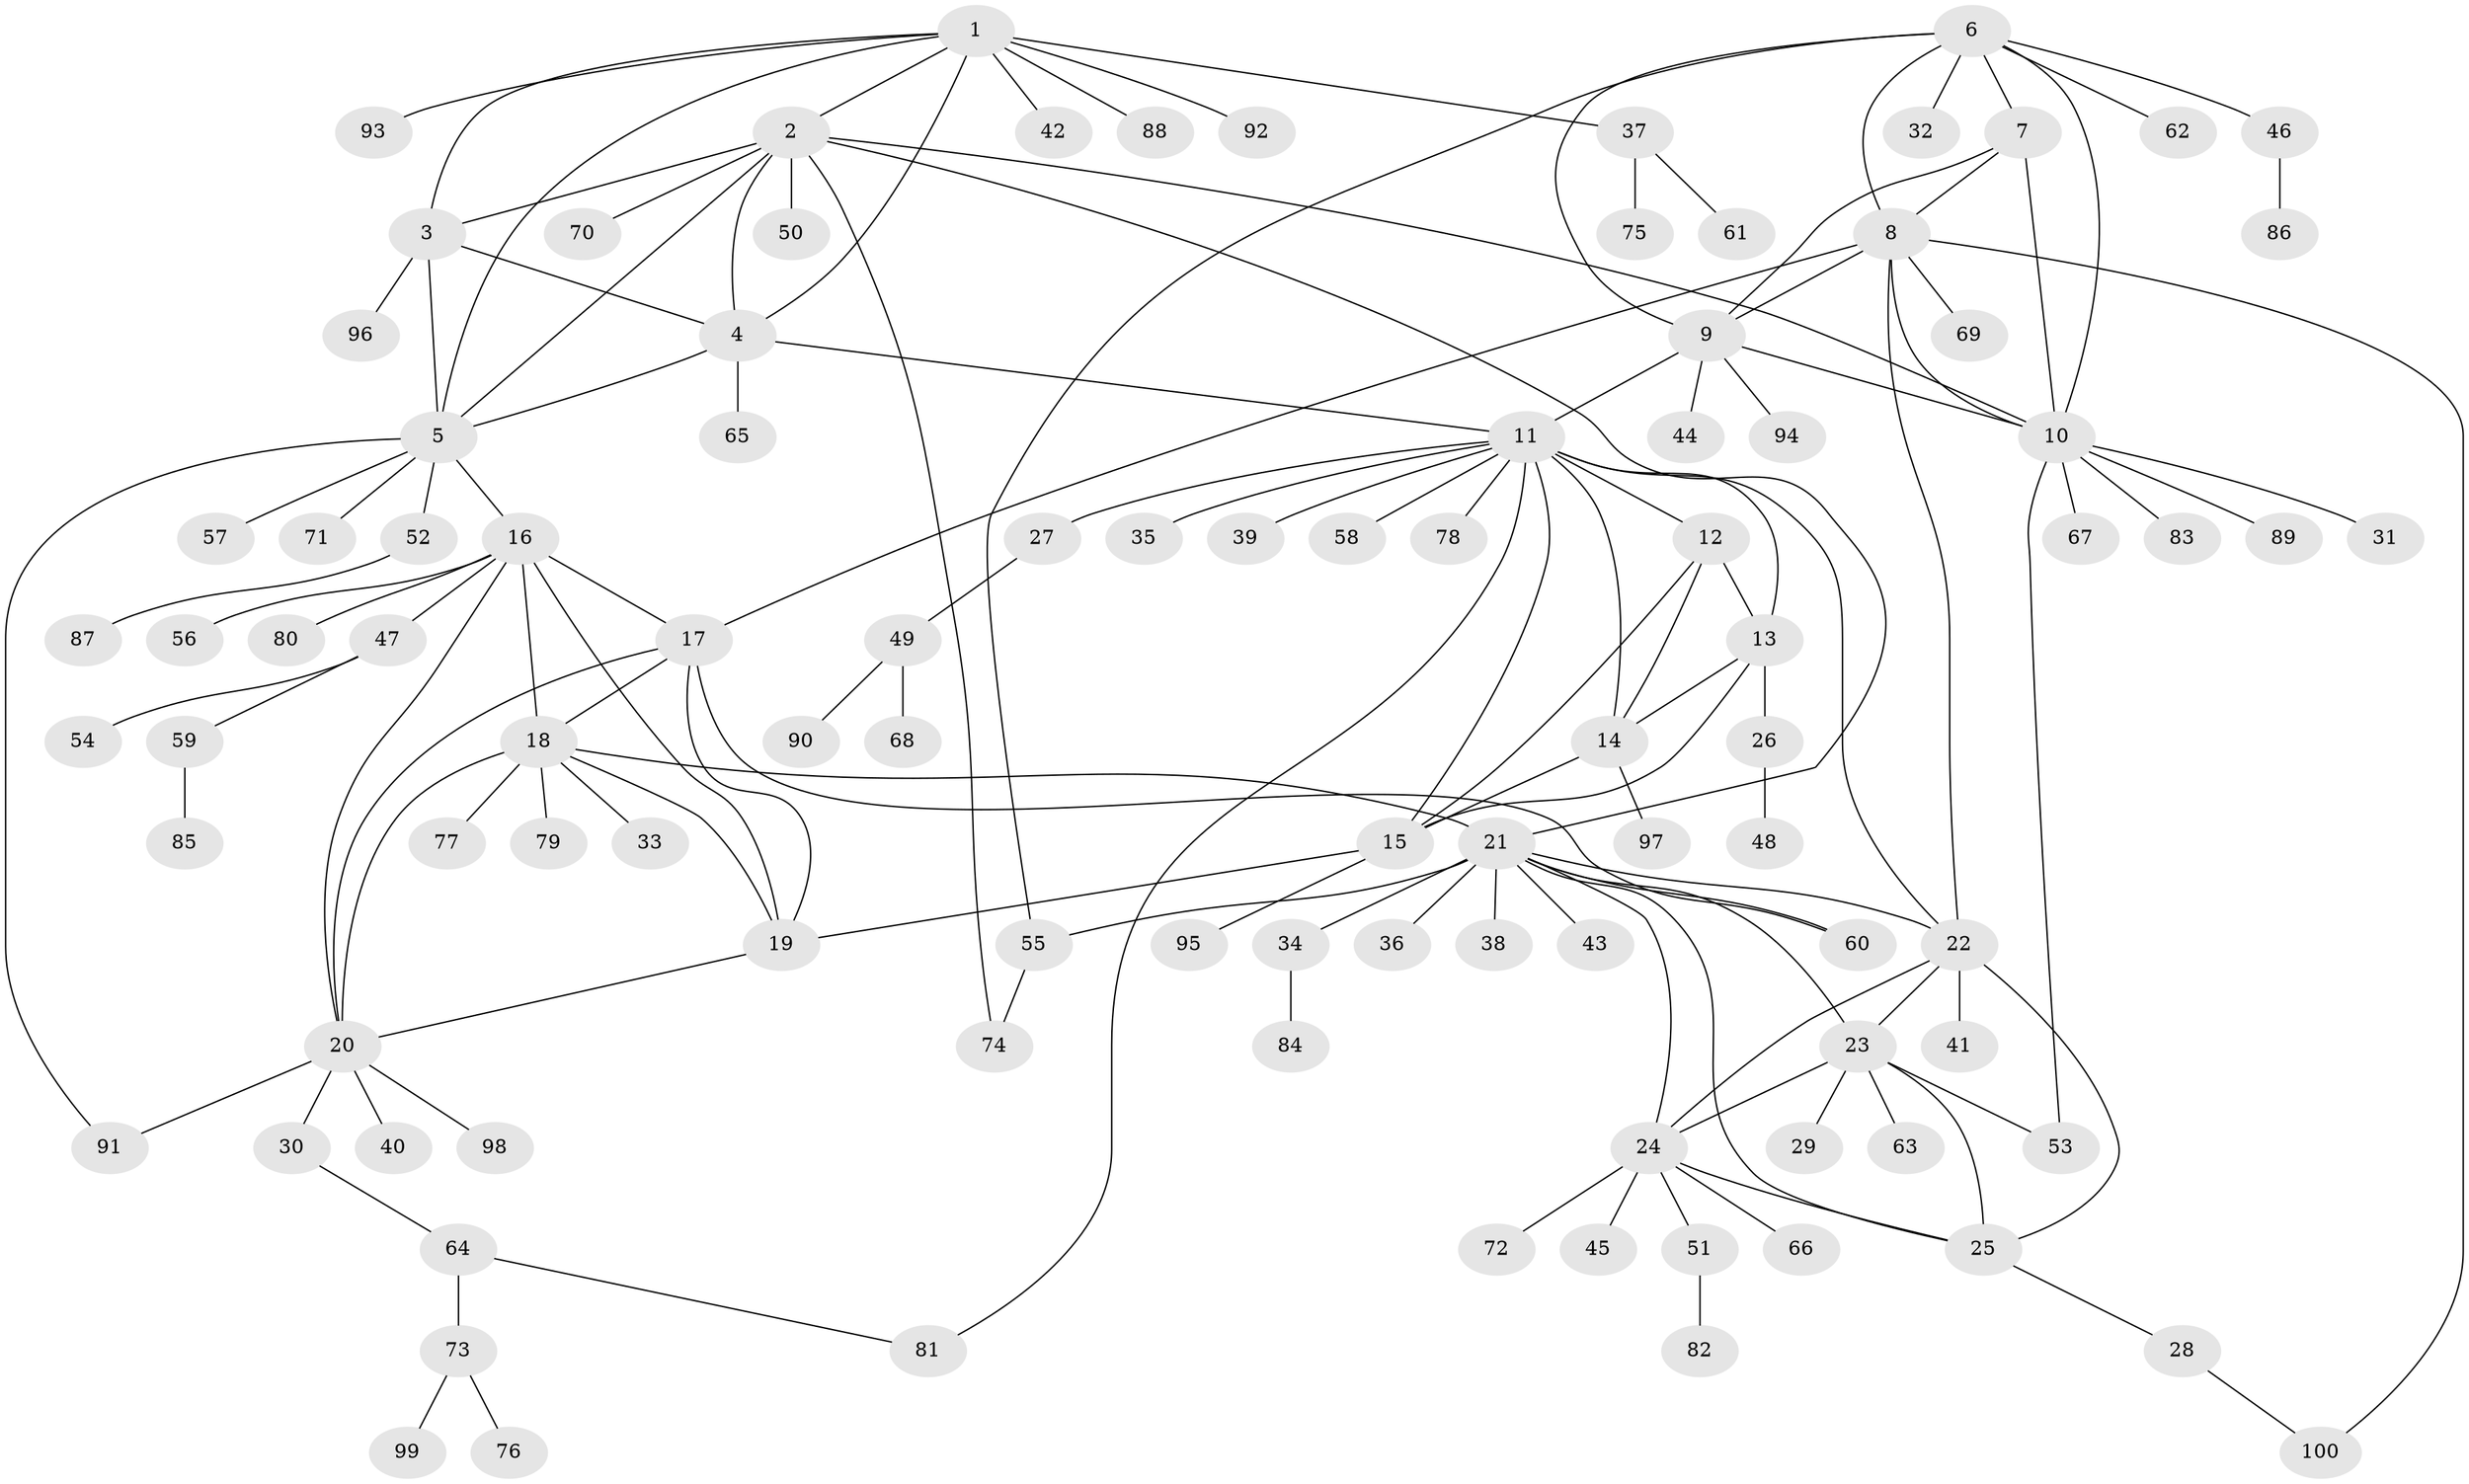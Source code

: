 // coarse degree distribution, {7: 0.12903225806451613, 4: 0.0967741935483871, 2: 0.0967741935483871, 5: 0.03225806451612903, 1: 0.4838709677419355, 6: 0.06451612903225806, 3: 0.06451612903225806, 8: 0.03225806451612903}
// Generated by graph-tools (version 1.1) at 2025/37/03/04/25 23:37:44]
// undirected, 100 vertices, 142 edges
graph export_dot {
  node [color=gray90,style=filled];
  1;
  2;
  3;
  4;
  5;
  6;
  7;
  8;
  9;
  10;
  11;
  12;
  13;
  14;
  15;
  16;
  17;
  18;
  19;
  20;
  21;
  22;
  23;
  24;
  25;
  26;
  27;
  28;
  29;
  30;
  31;
  32;
  33;
  34;
  35;
  36;
  37;
  38;
  39;
  40;
  41;
  42;
  43;
  44;
  45;
  46;
  47;
  48;
  49;
  50;
  51;
  52;
  53;
  54;
  55;
  56;
  57;
  58;
  59;
  60;
  61;
  62;
  63;
  64;
  65;
  66;
  67;
  68;
  69;
  70;
  71;
  72;
  73;
  74;
  75;
  76;
  77;
  78;
  79;
  80;
  81;
  82;
  83;
  84;
  85;
  86;
  87;
  88;
  89;
  90;
  91;
  92;
  93;
  94;
  95;
  96;
  97;
  98;
  99;
  100;
  1 -- 2;
  1 -- 3;
  1 -- 4;
  1 -- 5;
  1 -- 37;
  1 -- 42;
  1 -- 88;
  1 -- 92;
  1 -- 93;
  2 -- 3;
  2 -- 4;
  2 -- 5;
  2 -- 10;
  2 -- 21;
  2 -- 50;
  2 -- 70;
  2 -- 74;
  3 -- 4;
  3 -- 5;
  3 -- 96;
  4 -- 5;
  4 -- 11;
  4 -- 65;
  5 -- 16;
  5 -- 52;
  5 -- 57;
  5 -- 71;
  5 -- 91;
  6 -- 7;
  6 -- 8;
  6 -- 9;
  6 -- 10;
  6 -- 32;
  6 -- 46;
  6 -- 55;
  6 -- 62;
  7 -- 8;
  7 -- 9;
  7 -- 10;
  8 -- 9;
  8 -- 10;
  8 -- 17;
  8 -- 22;
  8 -- 69;
  8 -- 100;
  9 -- 10;
  9 -- 11;
  9 -- 44;
  9 -- 94;
  10 -- 31;
  10 -- 53;
  10 -- 67;
  10 -- 83;
  10 -- 89;
  11 -- 12;
  11 -- 13;
  11 -- 14;
  11 -- 15;
  11 -- 22;
  11 -- 27;
  11 -- 35;
  11 -- 39;
  11 -- 58;
  11 -- 78;
  11 -- 81;
  12 -- 13;
  12 -- 14;
  12 -- 15;
  13 -- 14;
  13 -- 15;
  13 -- 26;
  14 -- 15;
  14 -- 97;
  15 -- 19;
  15 -- 95;
  16 -- 17;
  16 -- 18;
  16 -- 19;
  16 -- 20;
  16 -- 47;
  16 -- 56;
  16 -- 80;
  17 -- 18;
  17 -- 19;
  17 -- 20;
  17 -- 60;
  18 -- 19;
  18 -- 20;
  18 -- 21;
  18 -- 33;
  18 -- 77;
  18 -- 79;
  19 -- 20;
  20 -- 30;
  20 -- 40;
  20 -- 91;
  20 -- 98;
  21 -- 22;
  21 -- 23;
  21 -- 24;
  21 -- 25;
  21 -- 34;
  21 -- 36;
  21 -- 38;
  21 -- 43;
  21 -- 55;
  21 -- 60;
  22 -- 23;
  22 -- 24;
  22 -- 25;
  22 -- 41;
  23 -- 24;
  23 -- 25;
  23 -- 29;
  23 -- 53;
  23 -- 63;
  24 -- 25;
  24 -- 45;
  24 -- 51;
  24 -- 66;
  24 -- 72;
  25 -- 28;
  26 -- 48;
  27 -- 49;
  28 -- 100;
  30 -- 64;
  34 -- 84;
  37 -- 61;
  37 -- 75;
  46 -- 86;
  47 -- 54;
  47 -- 59;
  49 -- 68;
  49 -- 90;
  51 -- 82;
  52 -- 87;
  55 -- 74;
  59 -- 85;
  64 -- 73;
  64 -- 81;
  73 -- 76;
  73 -- 99;
}
